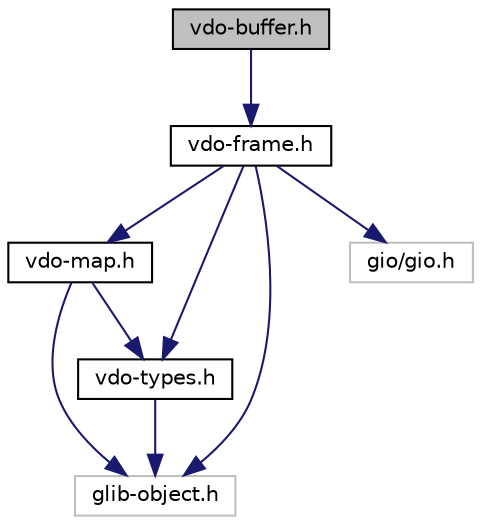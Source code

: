 digraph "vdo-buffer.h"
{
 // LATEX_PDF_SIZE
  edge [fontname="Helvetica",fontsize="10",labelfontname="Helvetica",labelfontsize="10"];
  node [fontname="Helvetica",fontsize="10",shape=record];
  Node1 [label="vdo-buffer.h",height=0.2,width=0.4,color="black", fillcolor="grey75", style="filled", fontcolor="black",tooltip="A memory buffer."];
  Node1 -> Node2 [color="midnightblue",fontsize="10",style="solid",fontname="Helvetica"];
  Node2 [label="vdo-frame.h",height=0.2,width=0.4,color="black", fillcolor="white", style="filled",URL="$vdo-frame_8h.html",tooltip="A video frame."];
  Node2 -> Node3 [color="midnightblue",fontsize="10",style="solid",fontname="Helvetica"];
  Node3 [label="vdo-map.h",height=0.2,width=0.4,color="black", fillcolor="white", style="filled",URL="$vdo-map_8h.html",tooltip="A class representing a dictionary mapping keys to values."];
  Node3 -> Node4 [color="midnightblue",fontsize="10",style="solid",fontname="Helvetica"];
  Node4 [label="glib-object.h",height=0.2,width=0.4,color="grey75", fillcolor="white", style="filled",tooltip=" "];
  Node3 -> Node5 [color="midnightblue",fontsize="10",style="solid",fontname="Helvetica"];
  Node5 [label="vdo-types.h",height=0.2,width=0.4,color="black", fillcolor="white", style="filled",URL="$vdo-types_8h.html",tooltip="Vdo common type definitions."];
  Node5 -> Node4 [color="midnightblue",fontsize="10",style="solid",fontname="Helvetica"];
  Node2 -> Node5 [color="midnightblue",fontsize="10",style="solid",fontname="Helvetica"];
  Node2 -> Node6 [color="midnightblue",fontsize="10",style="solid",fontname="Helvetica"];
  Node6 [label="gio/gio.h",height=0.2,width=0.4,color="grey75", fillcolor="white", style="filled",tooltip=" "];
  Node2 -> Node4 [color="midnightblue",fontsize="10",style="solid",fontname="Helvetica"];
}
